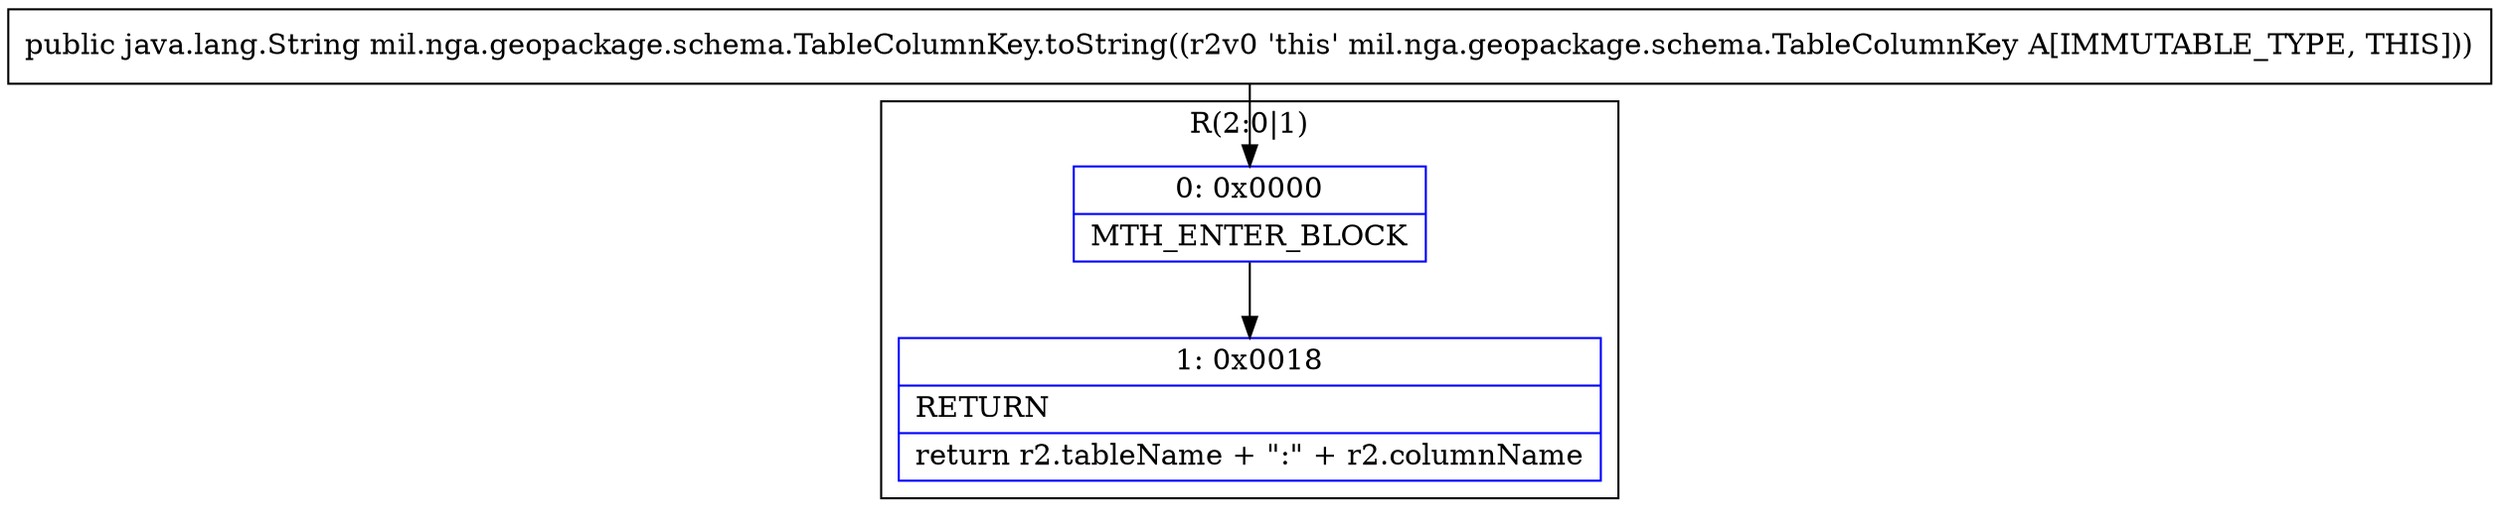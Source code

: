 digraph "CFG formil.nga.geopackage.schema.TableColumnKey.toString()Ljava\/lang\/String;" {
subgraph cluster_Region_1588418209 {
label = "R(2:0|1)";
node [shape=record,color=blue];
Node_0 [shape=record,label="{0\:\ 0x0000|MTH_ENTER_BLOCK\l}"];
Node_1 [shape=record,label="{1\:\ 0x0018|RETURN\l|return r2.tableName + \":\" + r2.columnName\l}"];
}
MethodNode[shape=record,label="{public java.lang.String mil.nga.geopackage.schema.TableColumnKey.toString((r2v0 'this' mil.nga.geopackage.schema.TableColumnKey A[IMMUTABLE_TYPE, THIS])) }"];
MethodNode -> Node_0;
Node_0 -> Node_1;
}

